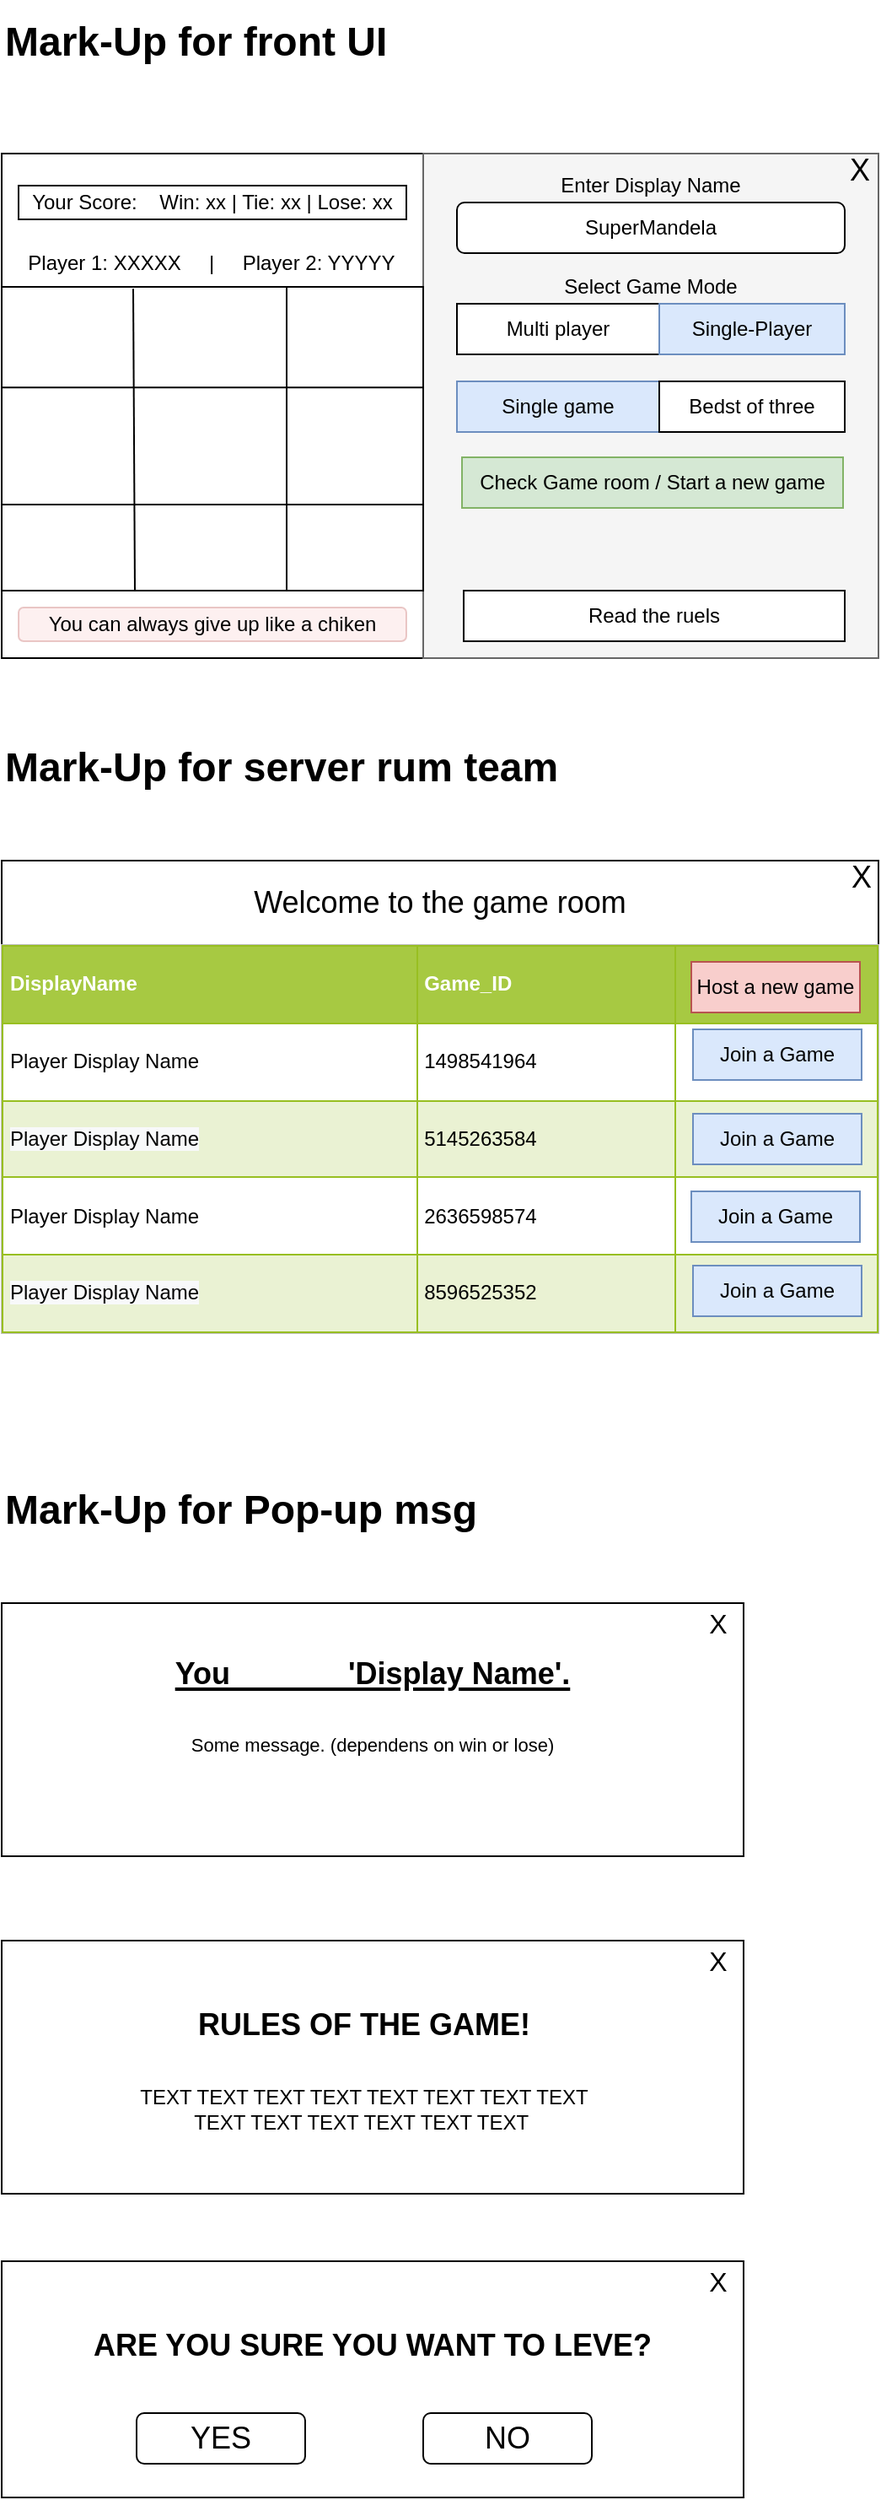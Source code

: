 <mxfile version="13.1.5" type="device"><diagram id="H-Lh1YeZ1okpF_ZU5IQN" name="Page-1"><mxGraphModel dx="1422" dy="713" grid="1" gridSize="10" guides="1" tooltips="1" connect="1" arrows="1" fold="1" page="1" pageScale="1" pageWidth="827" pageHeight="1169" math="0" shadow="0"><root><mxCell id="0"/><mxCell id="1" parent="0"/><mxCell id="aOtd4KEHBueWu9FPNETk-8" value="" style="rounded=0;whiteSpace=wrap;html=1;fontSize=24;align=left;" vertex="1" parent="1"><mxGeometry x="80" y="1160" width="440" height="150" as="geometry"/></mxCell><mxCell id="TXisk9644X1auEX-L2df-1" value="" style="rounded=0;whiteSpace=wrap;html=1;" parent="1" vertex="1"><mxGeometry x="80" y="101" width="520" height="299" as="geometry"/></mxCell><mxCell id="TXisk9644X1auEX-L2df-4" value="" style="rounded=0;whiteSpace=wrap;html=1;fillColor=#f5f5f5;strokeColor=#666666;fontColor=#333333;" parent="1" vertex="1"><mxGeometry x="330" y="101" width="270" height="299" as="geometry"/></mxCell><mxCell id="TXisk9644X1auEX-L2df-5" value="SuperMandela" style="rounded=1;whiteSpace=wrap;html=1;" parent="1" vertex="1"><mxGeometry x="350" y="130" width="230" height="30" as="geometry"/></mxCell><mxCell id="TXisk9644X1auEX-L2df-7" value="Multi player" style="rounded=0;whiteSpace=wrap;html=1;" parent="1" vertex="1"><mxGeometry x="350" y="190" width="120" height="30" as="geometry"/></mxCell><mxCell id="TXisk9644X1auEX-L2df-8" value="Single-Player" style="rounded=0;whiteSpace=wrap;html=1;fillColor=#dae8fc;strokeColor=#6c8ebf;" parent="1" vertex="1"><mxGeometry x="470" y="190" width="110" height="30" as="geometry"/></mxCell><mxCell id="TXisk9644X1auEX-L2df-9" value="Select Game Mode" style="text;html=1;strokeColor=none;fillColor=none;align=center;verticalAlign=middle;whiteSpace=wrap;rounded=0;" parent="1" vertex="1"><mxGeometry x="350" y="170" width="230" height="20" as="geometry"/></mxCell><mxCell id="TXisk9644X1auEX-L2df-12" value="&lt;font style=&quot;font-size: 18px&quot;&gt;RULES OF THE GAME!&lt;/font&gt;" style="text;html=1;strokeColor=none;fillColor=none;align=center;verticalAlign=middle;whiteSpace=wrap;rounded=0;fontStyle=1;fontSize=18;" parent="1" vertex="1"><mxGeometry x="160" y="1200" width="270" height="20" as="geometry"/></mxCell><mxCell id="TXisk9644X1auEX-L2df-13" value="TEXT TEXT TEXT TEXT TEXT TEXT TEXT TEXT TEXT TEXT TEXT TEXT TEXT TEXT&amp;nbsp;" style="text;html=1;strokeColor=none;fillColor=none;align=center;verticalAlign=middle;whiteSpace=wrap;rounded=0;" parent="1" vertex="1"><mxGeometry x="160" y="1240" width="270" height="40" as="geometry"/></mxCell><mxCell id="TXisk9644X1auEX-L2df-14" value="" style="rounded=0;whiteSpace=wrap;html=1;" parent="1" vertex="1"><mxGeometry x="80" y="180" width="250" height="180" as="geometry"/></mxCell><mxCell id="TXisk9644X1auEX-L2df-15" value="" style="endArrow=none;html=1;exitX=0.312;exitY=0.006;exitDx=0;exitDy=0;exitPerimeter=0;" parent="1" source="TXisk9644X1auEX-L2df-14" edge="1"><mxGeometry width="50" height="50" relative="1" as="geometry"><mxPoint x="158.5" y="230" as="sourcePoint"/><mxPoint x="159" y="360" as="targetPoint"/></mxGeometry></mxCell><mxCell id="TXisk9644X1auEX-L2df-16" value="" style="endArrow=none;html=1;entryX=0.676;entryY=0;entryDx=0;entryDy=0;entryPerimeter=0;" parent="1" target="TXisk9644X1auEX-L2df-14" edge="1"><mxGeometry width="50" height="50" relative="1" as="geometry"><mxPoint x="249" y="360" as="sourcePoint"/><mxPoint x="249.5" y="230" as="targetPoint"/></mxGeometry></mxCell><mxCell id="TXisk9644X1auEX-L2df-17" value="" style="endArrow=none;html=1;entryX=0;entryY=0.25;entryDx=0;entryDy=0;exitX=1;exitY=0.25;exitDx=0;exitDy=0;" parent="1" edge="1"><mxGeometry width="50" height="50" relative="1" as="geometry"><mxPoint x="330" y="239.58" as="sourcePoint"/><mxPoint x="80" y="239.58" as="targetPoint"/></mxGeometry></mxCell><mxCell id="TXisk9644X1auEX-L2df-18" value="" style="endArrow=none;html=1;entryX=0;entryY=0.75;entryDx=0;entryDy=0;exitX=1;exitY=0.75;exitDx=0;exitDy=0;" parent="1" edge="1"><mxGeometry width="50" height="50" relative="1" as="geometry"><mxPoint x="330" y="309" as="sourcePoint"/><mxPoint x="80" y="309" as="targetPoint"/></mxGeometry></mxCell><mxCell id="TXisk9644X1auEX-L2df-22" value="Your Score:&amp;nbsp; &amp;nbsp; Win: xx | Tie: xx | Lose: xx" style="rounded=0;whiteSpace=wrap;html=1;" parent="1" vertex="1"><mxGeometry x="90" y="120" width="230" height="20" as="geometry"/></mxCell><mxCell id="TXisk9644X1auEX-L2df-24" value="Single game" style="rounded=0;whiteSpace=wrap;html=1;fillColor=#dae8fc;strokeColor=#6c8ebf;" parent="1" vertex="1"><mxGeometry x="350" y="236" width="120" height="30" as="geometry"/></mxCell><mxCell id="TXisk9644X1auEX-L2df-25" value="Bedst of three" style="rounded=0;whiteSpace=wrap;html=1;" parent="1" vertex="1"><mxGeometry x="470" y="236" width="110" height="30" as="geometry"/></mxCell><mxCell id="TXisk9644X1auEX-L2df-26" value="Enter Display Name" style="text;html=1;strokeColor=none;fillColor=none;align=center;verticalAlign=middle;whiteSpace=wrap;rounded=0;" parent="1" vertex="1"><mxGeometry x="350" y="110" width="230" height="20" as="geometry"/></mxCell><mxCell id="TXisk9644X1auEX-L2df-27" value="You can always give up like a chiken" style="rounded=1;whiteSpace=wrap;html=1;fillColor=#f8cecc;strokeColor=#b85450;opacity=30;" parent="1" vertex="1"><mxGeometry x="90" y="370" width="230" height="20" as="geometry"/></mxCell><mxCell id="TXisk9644X1auEX-L2df-28" value="Mark-Up for front UI" style="text;html=1;strokeColor=none;fillColor=none;align=left;verticalAlign=middle;whiteSpace=wrap;rounded=0;opacity=30;fontStyle=1;fontSize=24;" parent="1" vertex="1"><mxGeometry x="80" y="10" width="510" height="50" as="geometry"/></mxCell><mxCell id="TXisk9644X1auEX-L2df-29" value="Mark-Up for Pop-up msg" style="text;html=1;strokeColor=none;fillColor=none;align=left;verticalAlign=middle;whiteSpace=wrap;rounded=0;opacity=30;fontStyle=1;fontSize=24;" parent="1" vertex="1"><mxGeometry x="80" y="880" width="510" height="50" as="geometry"/></mxCell><mxCell id="TXisk9644X1auEX-L2df-58" value="" style="rounded=0;whiteSpace=wrap;html=1;fontSize=24;align=left;" parent="1" vertex="1"><mxGeometry x="80" y="960" width="440" height="150" as="geometry"/></mxCell><mxCell id="TXisk9644X1auEX-L2df-59" value="&lt;b&gt;&lt;u&gt;&lt;font style=&quot;font-size: 18px&quot;&gt;You&amp;nbsp; &amp;nbsp; &amp;nbsp; &amp;nbsp; &amp;nbsp; &amp;nbsp; &amp;nbsp; 'Display Name'.&lt;/font&gt;&lt;/u&gt;&lt;/b&gt;" style="text;html=1;strokeColor=none;fillColor=none;align=center;verticalAlign=middle;whiteSpace=wrap;rounded=0;fontSize=24;" parent="1" vertex="1"><mxGeometry x="80" y="990" width="440" height="20" as="geometry"/></mxCell><mxCell id="TXisk9644X1auEX-L2df-60" value="&lt;font style=&quot;font-size: 11px&quot;&gt;Some message. (dependens on win or lose)&lt;/font&gt;" style="text;html=1;strokeColor=none;fillColor=none;align=center;verticalAlign=middle;whiteSpace=wrap;rounded=0;fontSize=24;" parent="1" vertex="1"><mxGeometry x="80" y="1030" width="440" height="20" as="geometry"/></mxCell><mxCell id="TXisk9644X1auEX-L2df-61" value="&lt;font style=&quot;font-size: 16px&quot;&gt;X&lt;/font&gt;" style="text;html=1;strokeColor=none;fillColor=none;align=center;verticalAlign=middle;whiteSpace=wrap;rounded=0;fontSize=24;" parent="1" vertex="1"><mxGeometry x="490" y="960" width="30" height="20" as="geometry"/></mxCell><mxCell id="S750UjkvcOZnvADG_vZ4-2" value="Check Game room / Start a new game" style="rounded=0;whiteSpace=wrap;html=1;fillColor=#d5e8d4;strokeColor=#82b366;" parent="1" vertex="1"><mxGeometry x="353" y="281" width="226" height="30" as="geometry"/></mxCell><mxCell id="S750UjkvcOZnvADG_vZ4-3" value="Player 1: XXXXX&amp;nbsp; &amp;nbsp; &amp;nbsp;|&amp;nbsp; &amp;nbsp; &amp;nbsp;Player 2: YYYYY" style="text;html=1;strokeColor=none;fillColor=none;align=center;verticalAlign=middle;whiteSpace=wrap;rounded=0;" parent="1" vertex="1"><mxGeometry x="89" y="156" width="231" height="20" as="geometry"/></mxCell><mxCell id="aOtd4KEHBueWu9FPNETk-1" value="Mark-Up for server rum team" style="text;html=1;strokeColor=none;fillColor=none;align=left;verticalAlign=middle;whiteSpace=wrap;rounded=0;opacity=30;fontStyle=1;fontSize=24;" vertex="1" parent="1"><mxGeometry x="80" y="440" width="510" height="50" as="geometry"/></mxCell><mxCell id="aOtd4KEHBueWu9FPNETk-2" value="" style="rounded=0;whiteSpace=wrap;html=1;" vertex="1" parent="1"><mxGeometry x="80" y="520" width="520" height="280" as="geometry"/></mxCell><mxCell id="aOtd4KEHBueWu9FPNETk-4" value="&lt;table border=&quot;1&quot; width=&quot;100%&quot; cellpadding=&quot;4&quot; style=&quot;width: 100% ; height: 100% ; border-collapse: collapse&quot;&gt;&lt;tbody&gt;&lt;tr style=&quot;background-color: #a7c942 ; color: #ffffff ; border: 1px solid #98bf21&quot;&gt;&lt;th align=&quot;left&quot;&gt;DisplayName&lt;/th&gt;&lt;th align=&quot;left&quot;&gt;Game_ID&lt;/th&gt;&lt;th align=&quot;left&quot;&gt;&lt;br&gt;&lt;/th&gt;&lt;/tr&gt;&lt;tr style=&quot;border: 1px solid #98bf21&quot;&gt;&lt;td&gt;&lt;span style=&quot;text-align: center&quot;&gt;Player Display Name&lt;/span&gt;&lt;br&gt;&lt;/td&gt;&lt;td&gt;1498541964&lt;/td&gt;&lt;td&gt;&amp;nbsp; &amp;nbsp; &amp;nbsp; &amp;nbsp; &amp;nbsp; &amp;nbsp;&lt;/td&gt;&lt;/tr&gt;&lt;tr style=&quot;background-color: #eaf2d3 ; border: 1px solid #98bf21&quot;&gt;&lt;td&gt;&lt;span style=&quot;text-align: center ; background-color: rgb(248 , 249 , 250)&quot;&gt;Player Display Name&lt;/span&gt;&lt;br&gt;&lt;/td&gt;&lt;td&gt;5145263584&lt;/td&gt;&lt;td&gt;&amp;nbsp; &amp;nbsp; &amp;nbsp; &amp;nbsp; &amp;nbsp; &amp;nbsp; &amp;nbsp; &amp;nbsp;&lt;/td&gt;&lt;/tr&gt;&lt;tr style=&quot;border: 1px solid #98bf21&quot;&gt;&lt;td&gt;&lt;span style=&quot;text-align: center&quot;&gt;Player Display Name&lt;/span&gt;&lt;br&gt;&lt;/td&gt;&lt;td&gt;2636598574&lt;/td&gt;&lt;td&gt;&lt;br&gt;&lt;/td&gt;&lt;/tr&gt;&lt;tr style=&quot;background-color: #eaf2d3 ; border: 1px solid #98bf21&quot;&gt;&lt;td&gt;&lt;span style=&quot;text-align: center ; background-color: rgb(248 , 249 , 250)&quot;&gt;Player Display Name&lt;/span&gt;&lt;br&gt;&lt;/td&gt;&lt;td&gt;8596525352&lt;/td&gt;&lt;td&gt;&lt;br&gt;&lt;/td&gt;&lt;/tr&gt;&lt;/tbody&gt;&lt;/table&gt;" style="text;html=1;strokeColor=#c0c0c0;fillColor=#ffffff;overflow=fill;rounded=0;" vertex="1" parent="1"><mxGeometry x="80" y="570" width="520" height="230" as="geometry"/></mxCell><mxCell id="aOtd4KEHBueWu9FPNETk-11" value="&lt;font style=&quot;font-size: 16px&quot;&gt;X&lt;/font&gt;" style="text;html=1;strokeColor=none;fillColor=none;align=center;verticalAlign=middle;whiteSpace=wrap;rounded=0;fontSize=24;" vertex="1" parent="1"><mxGeometry x="490" y="1160" width="30" height="20" as="geometry"/></mxCell><mxCell id="aOtd4KEHBueWu9FPNETk-20" value="Read the ruels" style="rounded=0;whiteSpace=wrap;html=1;" vertex="1" parent="1"><mxGeometry x="354" y="360" width="226" height="30" as="geometry"/></mxCell><mxCell id="aOtd4KEHBueWu9FPNETk-21" value="Join a Game" style="rounded=0;whiteSpace=wrap;html=1;fillColor=#dae8fc;strokeColor=#6c8ebf;" vertex="1" parent="1"><mxGeometry x="490" y="620" width="100" height="30" as="geometry"/></mxCell><mxCell id="aOtd4KEHBueWu9FPNETk-22" value="Host a new game" style="rounded=0;whiteSpace=wrap;html=1;fillColor=#f8cecc;strokeColor=#b85450;" vertex="1" parent="1"><mxGeometry x="489" y="580" width="100" height="30" as="geometry"/></mxCell><mxCell id="aOtd4KEHBueWu9FPNETk-24" value="Join a Game" style="rounded=0;whiteSpace=wrap;html=1;fillColor=#dae8fc;strokeColor=#6c8ebf;" vertex="1" parent="1"><mxGeometry x="490" y="670" width="100" height="30" as="geometry"/></mxCell><mxCell id="aOtd4KEHBueWu9FPNETk-25" value="Join a Game" style="rounded=0;whiteSpace=wrap;html=1;fillColor=#dae8fc;strokeColor=#6c8ebf;" vertex="1" parent="1"><mxGeometry x="489" y="716" width="100" height="30" as="geometry"/></mxCell><mxCell id="aOtd4KEHBueWu9FPNETk-26" value="Join a Game" style="rounded=0;whiteSpace=wrap;html=1;fillColor=#dae8fc;strokeColor=#6c8ebf;" vertex="1" parent="1"><mxGeometry x="490" y="760" width="100" height="30" as="geometry"/></mxCell><mxCell id="aOtd4KEHBueWu9FPNETk-29" value="Welcome to the game room" style="text;html=1;strokeColor=none;fillColor=none;align=center;verticalAlign=middle;whiteSpace=wrap;rounded=0;fontSize=18;" vertex="1" parent="1"><mxGeometry x="80" y="520" width="520" height="50" as="geometry"/></mxCell><mxCell id="aOtd4KEHBueWu9FPNETk-30" value="X" style="text;html=1;strokeColor=none;fillColor=none;align=center;verticalAlign=middle;whiteSpace=wrap;rounded=0;fontSize=18;" vertex="1" parent="1"><mxGeometry x="579" y="101" width="20" height="20" as="geometry"/></mxCell><mxCell id="aOtd4KEHBueWu9FPNETk-31" value="X" style="text;html=1;strokeColor=none;fillColor=none;align=center;verticalAlign=middle;whiteSpace=wrap;rounded=0;fontSize=18;" vertex="1" parent="1"><mxGeometry x="580" y="520" width="20" height="20" as="geometry"/></mxCell><mxCell id="aOtd4KEHBueWu9FPNETk-32" value="" style="rounded=0;whiteSpace=wrap;html=1;fontSize=24;align=left;" vertex="1" parent="1"><mxGeometry x="80" y="1350" width="440" height="140" as="geometry"/></mxCell><mxCell id="aOtd4KEHBueWu9FPNETk-33" value="ARE YOU SURE YOU WANT TO LEVE?" style="text;html=1;strokeColor=none;fillColor=none;align=center;verticalAlign=middle;whiteSpace=wrap;rounded=0;fontStyle=1;fontSize=18;" vertex="1" parent="1"><mxGeometry x="80" y="1360" width="440" height="80" as="geometry"/></mxCell><mxCell id="aOtd4KEHBueWu9FPNETk-35" value="&lt;font style=&quot;font-size: 16px&quot;&gt;X&lt;/font&gt;" style="text;html=1;strokeColor=none;fillColor=none;align=center;verticalAlign=middle;whiteSpace=wrap;rounded=0;fontSize=24;" vertex="1" parent="1"><mxGeometry x="490" y="1350" width="30" height="20" as="geometry"/></mxCell><mxCell id="aOtd4KEHBueWu9FPNETk-37" value="YES" style="rounded=1;whiteSpace=wrap;html=1;fontSize=18;" vertex="1" parent="1"><mxGeometry x="160" y="1440" width="100" height="30" as="geometry"/></mxCell><mxCell id="aOtd4KEHBueWu9FPNETk-38" value="NO" style="rounded=1;whiteSpace=wrap;html=1;fontSize=18;" vertex="1" parent="1"><mxGeometry x="330" y="1440" width="100" height="30" as="geometry"/></mxCell></root></mxGraphModel></diagram></mxfile>